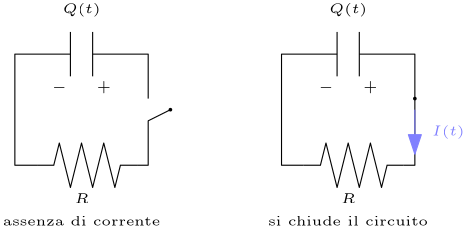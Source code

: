 <?xml version="1.0"?>
<!DOCTYPE ipe SYSTEM "ipe.dtd">
<ipe version="70218" creator="Ipe 7.2.28">
<info created="D:20241129135743" modified="D:20241129135743"/>
<ipestyle name="basic">
<symbol name="arrow/arc(spx)">
<path stroke="sym-stroke" fill="sym-stroke" pen="sym-pen">
0 0 m
-1 0.333 l
-1 -0.333 l
h
</path>
</symbol>
<symbol name="arrow/farc(spx)">
<path stroke="sym-stroke" fill="white" pen="sym-pen">
0 0 m
-1 0.333 l
-1 -0.333 l
h
</path>
</symbol>
<symbol name="arrow/ptarc(spx)">
<path stroke="sym-stroke" fill="sym-stroke" pen="sym-pen">
0 0 m
-1 0.333 l
-0.8 0 l
-1 -0.333 l
h
</path>
</symbol>
<symbol name="arrow/fptarc(spx)">
<path stroke="sym-stroke" fill="white" pen="sym-pen">
0 0 m
-1 0.333 l
-0.8 0 l
-1 -0.333 l
h
</path>
</symbol>
<symbol name="mark/circle(sx)" transformations="translations">
<path fill="sym-stroke">
0.6 0 0 0.6 0 0 e
0.4 0 0 0.4 0 0 e
</path>
</symbol>
<symbol name="mark/disk(sx)" transformations="translations">
<path fill="sym-stroke">
0.6 0 0 0.6 0 0 e
</path>
</symbol>
<symbol name="mark/fdisk(sfx)" transformations="translations">
<group>
<path fill="sym-fill">
0.5 0 0 0.5 0 0 e
</path>
<path fill="sym-stroke" fillrule="eofill">
0.6 0 0 0.6 0 0 e
0.4 0 0 0.4 0 0 e
</path>
</group>
</symbol>
<symbol name="mark/box(sx)" transformations="translations">
<path fill="sym-stroke" fillrule="eofill">
-0.6 -0.6 m
0.6 -0.6 l
0.6 0.6 l
-0.6 0.6 l
h
-0.4 -0.4 m
0.4 -0.4 l
0.4 0.4 l
-0.4 0.4 l
h
</path>
</symbol>
<symbol name="mark/square(sx)" transformations="translations">
<path fill="sym-stroke">
-0.6 -0.6 m
0.6 -0.6 l
0.6 0.6 l
-0.6 0.6 l
h
</path>
</symbol>
<symbol name="mark/fsquare(sfx)" transformations="translations">
<group>
<path fill="sym-fill">
-0.5 -0.5 m
0.5 -0.5 l
0.5 0.5 l
-0.5 0.5 l
h
</path>
<path fill="sym-stroke" fillrule="eofill">
-0.6 -0.6 m
0.6 -0.6 l
0.6 0.6 l
-0.6 0.6 l
h
-0.4 -0.4 m
0.4 -0.4 l
0.4 0.4 l
-0.4 0.4 l
h
</path>
</group>
</symbol>
<symbol name="mark/cross(sx)" transformations="translations">
<group>
<path fill="sym-stroke">
-0.43 -0.57 m
0.57 0.43 l
0.43 0.57 l
-0.57 -0.43 l
h
</path>
<path fill="sym-stroke">
-0.43 0.57 m
0.57 -0.43 l
0.43 -0.57 l
-0.57 0.43 l
h
</path>
</group>
</symbol>
<symbol name="arrow/fnormal(spx)">
<path stroke="sym-stroke" fill="white" pen="sym-pen">
0 0 m
-1 0.333 l
-1 -0.333 l
h
</path>
</symbol>
<symbol name="arrow/pointed(spx)">
<path stroke="sym-stroke" fill="sym-stroke" pen="sym-pen">
0 0 m
-1 0.333 l
-0.8 0 l
-1 -0.333 l
h
</path>
</symbol>
<symbol name="arrow/fpointed(spx)">
<path stroke="sym-stroke" fill="white" pen="sym-pen">
0 0 m
-1 0.333 l
-0.8 0 l
-1 -0.333 l
h
</path>
</symbol>
<symbol name="arrow/linear(spx)">
<path stroke="sym-stroke" pen="sym-pen">
-1 0.333 m
0 0 l
-1 -0.333 l
</path>
</symbol>
<symbol name="arrow/fdouble(spx)">
<path stroke="sym-stroke" fill="white" pen="sym-pen">
0 0 m
-1 0.333 l
-1 -0.333 l
h
-1 0 m
-2 0.333 l
-2 -0.333 l
h
</path>
</symbol>
<symbol name="arrow/double(spx)">
<path stroke="sym-stroke" fill="sym-stroke" pen="sym-pen">
0 0 m
-1 0.333 l
-1 -0.333 l
h
-1 0 m
-2 0.333 l
-2 -0.333 l
h
</path>
</symbol>
<symbol name="arrow/mid-normal(spx)">
<path stroke="sym-stroke" fill="sym-stroke" pen="sym-pen">
0.5 0 m
-0.5 0.333 l
-0.5 -0.333 l
h
</path>
</symbol>
<symbol name="arrow/mid-fnormal(spx)">
<path stroke="sym-stroke" fill="white" pen="sym-pen">
0.5 0 m
-0.5 0.333 l
-0.5 -0.333 l
h
</path>
</symbol>
<symbol name="arrow/mid-pointed(spx)">
<path stroke="sym-stroke" fill="sym-stroke" pen="sym-pen">
0.5 0 m
-0.5 0.333 l
-0.3 0 l
-0.5 -0.333 l
h
</path>
</symbol>
<symbol name="arrow/mid-fpointed(spx)">
<path stroke="sym-stroke" fill="white" pen="sym-pen">
0.5 0 m
-0.5 0.333 l
-0.3 0 l
-0.5 -0.333 l
h
</path>
</symbol>
<symbol name="arrow/mid-double(spx)">
<path stroke="sym-stroke" fill="sym-stroke" pen="sym-pen">
1 0 m
0 0.333 l
0 -0.333 l
h
0 0 m
-1 0.333 l
-1 -0.333 l
h
</path>
</symbol>
<symbol name="arrow/mid-fdouble(spx)">
<path stroke="sym-stroke" fill="white" pen="sym-pen">
1 0 m
0 0.333 l
0 -0.333 l
h
0 0 m
-1 0.333 l
-1 -0.333 l
h
</path>
</symbol>
<anglesize name="22.5 deg" value="22.5"/>
<anglesize name="30 deg" value="30"/>
<anglesize name="45 deg" value="45"/>
<anglesize name="60 deg" value="60"/>
<anglesize name="90 deg" value="90"/>
<arrowsize name="large" value="10"/>
<arrowsize name="small" value="5"/>
<arrowsize name="tiny" value="3"/>
<color name="blue" value="0 0 1"/>
<color name="brown" value="0.647 0.165 0.165"/>
<color name="darkblue" value="0 0 0.545"/>
<color name="darkcyan" value="0 0.545 0.545"/>
<color name="darkgray" value="0.663"/>
<color name="darkgreen" value="0 0.392 0"/>
<color name="darkmagenta" value="0.545 0 0.545"/>
<color name="darkorange" value="1 0.549 0"/>
<color name="darkred" value="0.545 0 0"/>
<color name="gold" value="1 0.843 0"/>
<color name="gray" value="0.745"/>
<color name="green" value="0 1 0"/>
<color name="lightblue" value="0.678 0.847 0.902"/>
<color name="lightcyan" value="0.878 1 1"/>
<color name="lightgray" value="0.827"/>
<color name="lightgreen" value="0.565 0.933 0.565"/>
<color name="lightyellow" value="1 1 0.878"/>
<color name="navy" value="0 0 0.502"/>
<color name="orange" value="1 0.647 0"/>
<color name="pink" value="1 0.753 0.796"/>
<color name="purple" value="0.627 0.125 0.941"/>
<color name="red" value="1 0 0"/>
<color name="seagreen" value="0.18 0.545 0.341"/>
<color name="turquoise" value="0.251 0.878 0.816"/>
<color name="violet" value="0.933 0.51 0.933"/>
<color name="yellow" value="1 1 0"/>
<dashstyle name="dash dot dotted" value="[4 2 1 2 1 2] 0"/>
<dashstyle name="dash dotted" value="[4 2 1 2] 0"/>
<dashstyle name="dashed" value="[4] 0"/>
<dashstyle name="dotted" value="[1 3] 0"/>
<gridsize name="10 pts (~3.5 mm)" value="10"/>
<gridsize name="14 pts (~5 mm)" value="14"/>
<gridsize name="16 pts (~6 mm)" value="16"/>
<gridsize name="20 pts (~7 mm)" value="20"/>
<gridsize name="28 pts (~10 mm)" value="28"/>
<gridsize name="32 pts (~12 mm)" value="32"/>
<gridsize name="4 pts" value="4"/>
<gridsize name="56 pts (~20 mm)" value="56"/>
<gridsize name="8 pts (~3 mm)" value="8"/>
<opacity name="10%" value="0.1"/>
<opacity name="30%" value="0.3"/>
<opacity name="50%" value="0.5"/>
<opacity name="75%" value="0.75"/>
<pen name="fat" value="1.2"/>
<pen name="heavier" value="0.8"/>
<pen name="ultrafat" value="2"/>
<symbolsize name="large" value="5"/>
<symbolsize name="small" value="2"/>
<symbolsize name="tiny" value="1.1"/>
<textsize name="Huge" value="\Huge"/>
<textsize name="LARGE" value="\LARGE"/>
<textsize name="Large" value="\Large"/>
<textsize name="footnote" value="\footnotesize"/>
<textsize name="huge" value="\huge"/>
<textsize name="large" value="\large"/>
<textsize name="script" value="\scriptsize"/>
<textsize name="small" value="\small"/>
<textsize name="tiny" value="\tiny"/>
<textstyle name="center" begin="\begin{center}" end="\end{center}"/>
<textstyle name="item" begin="\begin{itemize}\item{}" end="\end{itemize}"/>
<textstyle name="itemize" begin="\begin{itemize}" end="\end{itemize}"/>
<tiling name="falling" angle="-60" step="4" width="1"/>
<tiling name="rising" angle="30" step="4" width="1"/>
</ipestyle>
<page>
<layer name="alpha"/>
<view layers="alpha" active="alpha"/>
<path layer="alpha" matrix="1 0 0 1 4 0" stroke="black">
192 688 m
192 672 l
</path>
<path matrix="1 0 0 1 4 0" stroke="black">
200 688 m
200 672 l
</path>
<path matrix="1.53891 0 0 1.53891 -204.74 -443.394" stroke="black">
272.121 704.079 m
270.802 698.802 l
268.202 709.198 l
265.603 698.802 l
263.004 709.198 l
260.405 698.802 l
257.805 709.198 l
256.487 703.923 l
252.607 704 m
256.611 704 l
272 704 m
276 704 l
</path>
<path stroke="black">
224 664 m
224 680 l
204 680 l
</path>
<path stroke="black">
196 680 m
176 680 l
176 640 l
184 640 l
</path>
<use name="mark/disk(sx)" pos="232 660" size="tiny" stroke="black"/>
<path stroke="black">
220 640 m
224 640 l
224 656 l
232 660 l
</path>
<path matrix="1 0 0 1 100 0" stroke="black">
192 688 m
192 672 l
</path>
<path matrix="1 0 0 1 100 0" stroke="black">
200 688 m
200 672 l
</path>
<path matrix="1.53891 0 0 1.53891 -108.74 -443.394" stroke="black">
272.121 704.079 m
270.802 698.802 l
268.202 709.198 l
265.603 698.802 l
263.004 709.198 l
260.405 698.802 l
257.805 709.198 l
256.487 703.923 l
252.607 704 m
256.611 704 l
272 704 m
276 704 l
</path>
<path matrix="1 0 0 1 96 0" stroke="black">
224 664 m
224 680 l
204 680 l
</path>
<path matrix="1 0 0 1 96 0" stroke="black">
196 680 m
176 680 l
176 640 l
184 640 l
</path>
<path stroke="black">
316 640 m
320 640 l
320 664 l
</path>
<use name="mark/disk(sx)" pos="320 664" size="tiny" stroke="black"/>
<text transformations="translations" pos="200 620" stroke="black" type="label" width="56.698" height="3.459" depth="0" halign="center" valign="center" size="tiny">assenza di corrente</text>
<text matrix="1 0 0 1 96 0" transformations="translations" pos="200 620" stroke="black" type="label" width="57.563" height="3.459" depth="0" halign="center" valign="center" size="tiny">si chiude il circuito</text>
<text matrix="1 0 0 1 0 76" transformations="translations" pos="200 620" stroke="black" type="label" width="13.595" height="3.741" depth="1.24" halign="center" valign="center" size="tiny" style="math">Q(t)</text>
<text matrix="1 0 0 1 96 76" transformations="translations" pos="200 620" stroke="black" type="label" width="13.595" height="3.741" depth="1.24" halign="center" valign="center" size="tiny" style="math">Q(t)</text>
<text matrix="1 0 0 1 0 8" transformations="translations" pos="200 620" stroke="black" type="label" width="5.139" height="3.404" depth="0" halign="center" valign="center" size="tiny" style="math">R</text>
<text matrix="1 0 0 1 96 8" transformations="translations" pos="200 620" stroke="black" type="label" width="5.139" height="3.404" depth="0" halign="center" valign="center" size="tiny" style="math">R</text>
<text matrix="1 0 0 1 132 32" transformations="translations" pos="200 620" stroke="0.502 0.502 1" type="label" width="11.709" height="3.741" depth="1.24" halign="center" valign="center" size="tiny" style="math">I(t)</text>
<path stroke="0.502 0.502 1" arrow="normal/normal">
320 660 m
320 644 l
</path>
<text matrix="1 0 0 1 104 48" transformations="translations" pos="200 620" stroke="black" type="label" width="5.12" height="3.321" depth="0.83" halign="center" valign="center" size="tiny" style="math">+</text>
<text matrix="1 0 0 1 88 48" transformations="translations" pos="200 620" stroke="black" type="label" width="5.396" height="3.321" depth="0.83" halign="center" valign="center" size="tiny" style="math">-</text>
<text matrix="1 0 0 1 8 48" transformations="translations" pos="200 620" stroke="black" type="label" width="5.12" height="3.321" depth="0.83" halign="center" valign="center" size="tiny" style="math">+</text>
<text matrix="1 0 0 1 -8 48" transformations="translations" pos="200 620" stroke="black" type="label" width="5.396" height="3.321" depth="0.83" halign="center" valign="center" size="tiny" style="math">-</text>
</page>
</ipe>
